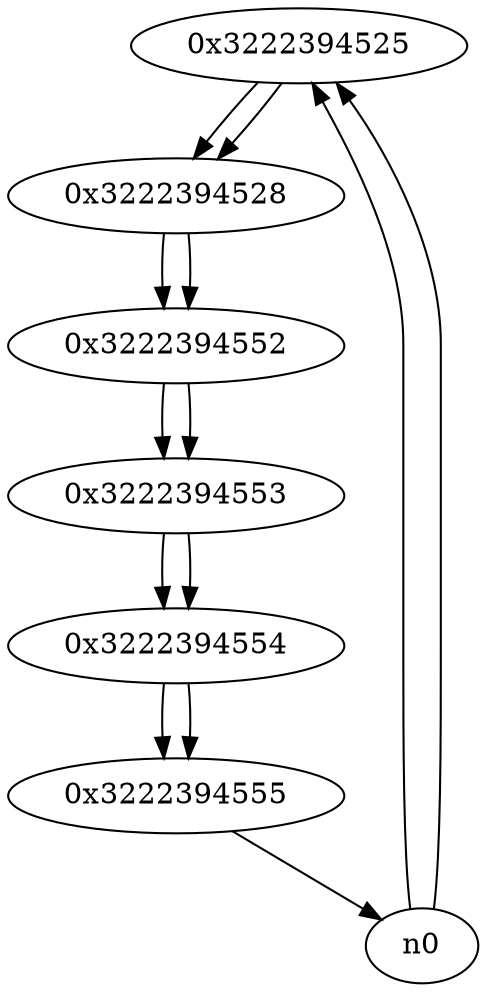 digraph G{
/* nodes */
  n1 [label="0x3222394525"]
  n2 [label="0x3222394528"]
  n3 [label="0x3222394552"]
  n4 [label="0x3222394553"]
  n5 [label="0x3222394554"]
  n6 [label="0x3222394555"]
/* edges */
n1 -> n2;
n0 -> n1;
n0 -> n1;
n2 -> n3;
n1 -> n2;
n3 -> n4;
n2 -> n3;
n4 -> n5;
n3 -> n4;
n5 -> n6;
n4 -> n5;
n6 -> n0;
n5 -> n6;
}

